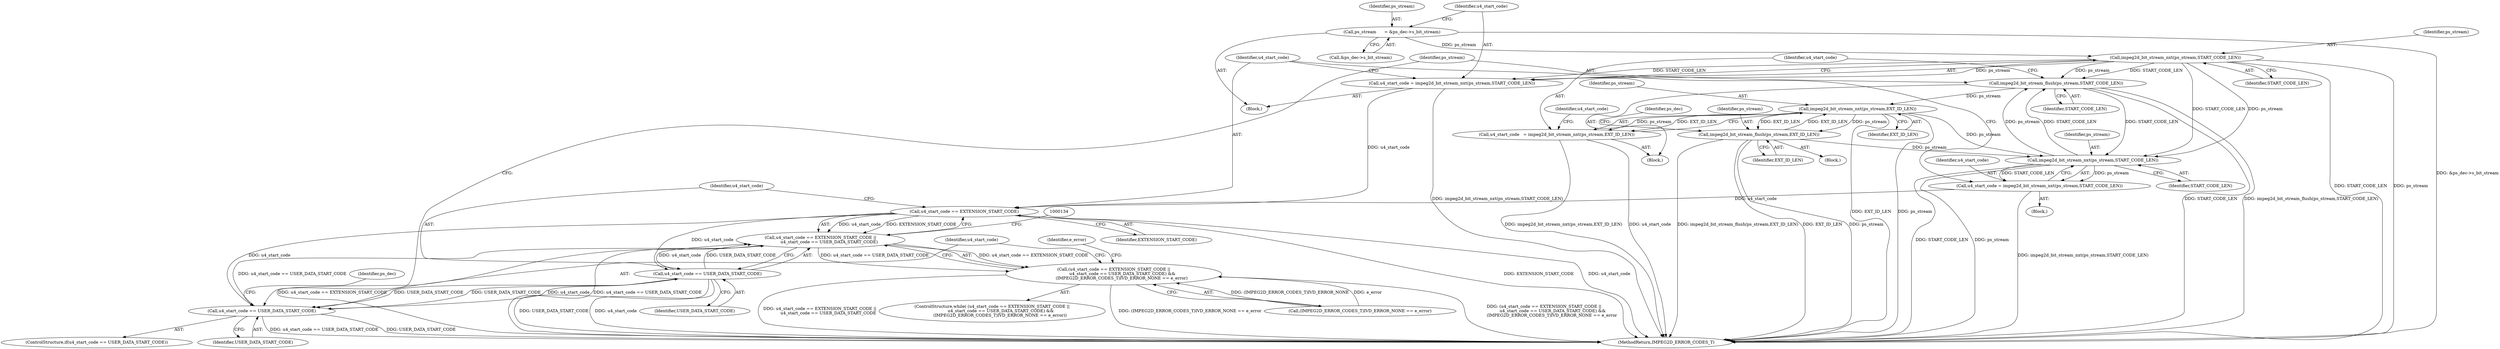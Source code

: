 digraph "0_Android_ffab15eb80630dc799eb410855c93525b75233c3_4@pointer" {
"1000120" [label="(Call,impeg2d_bit_stream_nxt(ps_stream,START_CODE_LEN))"];
"1000112" [label="(Call,ps_stream      = &ps_dec->s_bit_stream)"];
"1000118" [label="(Call,u4_start_code = impeg2d_bit_stream_nxt(ps_stream,START_CODE_LEN))"];
"1000126" [label="(Call,u4_start_code == EXTENSION_START_CODE)"];
"1000125" [label="(Call,u4_start_code == EXTENSION_START_CODE ||\n             u4_start_code == USER_DATA_START_CODE)"];
"1000124" [label="(Call,(u4_start_code == EXTENSION_START_CODE ||\n             u4_start_code == USER_DATA_START_CODE) &&\n            (IMPEG2D_ERROR_CODES_T)IVD_ERROR_NONE == e_error)"];
"1000129" [label="(Call,u4_start_code == USER_DATA_START_CODE)"];
"1000139" [label="(Call,u4_start_code == USER_DATA_START_CODE)"];
"1000147" [label="(Call,impeg2d_bit_stream_flush(ps_stream,START_CODE_LEN))"];
"1000152" [label="(Call,impeg2d_bit_stream_nxt(ps_stream,EXT_ID_LEN))"];
"1000150" [label="(Call,u4_start_code   = impeg2d_bit_stream_nxt(ps_stream,EXT_ID_LEN))"];
"1000168" [label="(Call,impeg2d_bit_stream_flush(ps_stream,EXT_ID_LEN))"];
"1000176" [label="(Call,impeg2d_bit_stream_nxt(ps_stream,START_CODE_LEN))"];
"1000174" [label="(Call,u4_start_code = impeg2d_bit_stream_nxt(ps_stream,START_CODE_LEN))"];
"1000157" [label="(Block,)"];
"1000175" [label="(Identifier,u4_start_code)"];
"1000154" [label="(Identifier,EXT_ID_LEN)"];
"1000180" [label="(Identifier,e_error)"];
"1000141" [label="(Identifier,USER_DATA_START_CODE)"];
"1000119" [label="(Identifier,u4_start_code)"];
"1000138" [label="(ControlStructure,if(u4_start_code == USER_DATA_START_CODE))"];
"1000140" [label="(Identifier,u4_start_code)"];
"1000153" [label="(Identifier,ps_stream)"];
"1000103" [label="(Block,)"];
"1000168" [label="(Call,impeg2d_bit_stream_flush(ps_stream,EXT_ID_LEN))"];
"1000156" [label="(Identifier,u4_start_code)"];
"1000123" [label="(ControlStructure,while( (u4_start_code == EXTENSION_START_CODE ||\n             u4_start_code == USER_DATA_START_CODE) &&\n            (IMPEG2D_ERROR_CODES_T)IVD_ERROR_NONE == e_error))"];
"1000118" [label="(Call,u4_start_code = impeg2d_bit_stream_nxt(ps_stream,START_CODE_LEN))"];
"1000170" [label="(Identifier,EXT_ID_LEN)"];
"1000129" [label="(Call,u4_start_code == USER_DATA_START_CODE)"];
"1000176" [label="(Call,impeg2d_bit_stream_nxt(ps_stream,START_CODE_LEN))"];
"1000177" [label="(Identifier,ps_stream)"];
"1000172" [label="(Identifier,ps_dec)"];
"1000150" [label="(Call,u4_start_code   = impeg2d_bit_stream_nxt(ps_stream,EXT_ID_LEN))"];
"1000113" [label="(Identifier,ps_stream)"];
"1000151" [label="(Identifier,u4_start_code)"];
"1000147" [label="(Call,impeg2d_bit_stream_flush(ps_stream,START_CODE_LEN))"];
"1000174" [label="(Call,u4_start_code = impeg2d_bit_stream_nxt(ps_stream,START_CODE_LEN))"];
"1000169" [label="(Identifier,ps_stream)"];
"1000112" [label="(Call,ps_stream      = &ps_dec->s_bit_stream)"];
"1000131" [label="(Identifier,USER_DATA_START_CODE)"];
"1000149" [label="(Identifier,START_CODE_LEN)"];
"1000122" [label="(Identifier,START_CODE_LEN)"];
"1000128" [label="(Identifier,EXTENSION_START_CODE)"];
"1000152" [label="(Call,impeg2d_bit_stream_nxt(ps_stream,EXT_ID_LEN))"];
"1000126" [label="(Call,u4_start_code == EXTENSION_START_CODE)"];
"1000178" [label="(Identifier,START_CODE_LEN)"];
"1000125" [label="(Call,u4_start_code == EXTENSION_START_CODE ||\n             u4_start_code == USER_DATA_START_CODE)"];
"1000132" [label="(Call,(IMPEG2D_ERROR_CODES_T)IVD_ERROR_NONE == e_error)"];
"1000139" [label="(Call,u4_start_code == USER_DATA_START_CODE)"];
"1000120" [label="(Call,impeg2d_bit_stream_nxt(ps_stream,START_CODE_LEN))"];
"1000137" [label="(Block,)"];
"1000127" [label="(Identifier,u4_start_code)"];
"1000148" [label="(Identifier,ps_stream)"];
"1000114" [label="(Call,&ps_dec->s_bit_stream)"];
"1000146" [label="(Block,)"];
"1000130" [label="(Identifier,u4_start_code)"];
"1000181" [label="(MethodReturn,IMPEG2D_ERROR_CODES_T)"];
"1000121" [label="(Identifier,ps_stream)"];
"1000124" [label="(Call,(u4_start_code == EXTENSION_START_CODE ||\n             u4_start_code == USER_DATA_START_CODE) &&\n            (IMPEG2D_ERROR_CODES_T)IVD_ERROR_NONE == e_error)"];
"1000144" [label="(Identifier,ps_dec)"];
"1000120" -> "1000118"  [label="AST: "];
"1000120" -> "1000122"  [label="CFG: "];
"1000121" -> "1000120"  [label="AST: "];
"1000122" -> "1000120"  [label="AST: "];
"1000118" -> "1000120"  [label="CFG: "];
"1000120" -> "1000181"  [label="DDG: ps_stream"];
"1000120" -> "1000181"  [label="DDG: START_CODE_LEN"];
"1000120" -> "1000118"  [label="DDG: ps_stream"];
"1000120" -> "1000118"  [label="DDG: START_CODE_LEN"];
"1000112" -> "1000120"  [label="DDG: ps_stream"];
"1000120" -> "1000147"  [label="DDG: ps_stream"];
"1000120" -> "1000147"  [label="DDG: START_CODE_LEN"];
"1000120" -> "1000176"  [label="DDG: ps_stream"];
"1000120" -> "1000176"  [label="DDG: START_CODE_LEN"];
"1000112" -> "1000103"  [label="AST: "];
"1000112" -> "1000114"  [label="CFG: "];
"1000113" -> "1000112"  [label="AST: "];
"1000114" -> "1000112"  [label="AST: "];
"1000119" -> "1000112"  [label="CFG: "];
"1000112" -> "1000181"  [label="DDG: &ps_dec->s_bit_stream"];
"1000118" -> "1000103"  [label="AST: "];
"1000119" -> "1000118"  [label="AST: "];
"1000127" -> "1000118"  [label="CFG: "];
"1000118" -> "1000181"  [label="DDG: impeg2d_bit_stream_nxt(ps_stream,START_CODE_LEN)"];
"1000118" -> "1000126"  [label="DDG: u4_start_code"];
"1000126" -> "1000125"  [label="AST: "];
"1000126" -> "1000128"  [label="CFG: "];
"1000127" -> "1000126"  [label="AST: "];
"1000128" -> "1000126"  [label="AST: "];
"1000130" -> "1000126"  [label="CFG: "];
"1000125" -> "1000126"  [label="CFG: "];
"1000126" -> "1000181"  [label="DDG: EXTENSION_START_CODE"];
"1000126" -> "1000181"  [label="DDG: u4_start_code"];
"1000126" -> "1000125"  [label="DDG: u4_start_code"];
"1000126" -> "1000125"  [label="DDG: EXTENSION_START_CODE"];
"1000174" -> "1000126"  [label="DDG: u4_start_code"];
"1000126" -> "1000129"  [label="DDG: u4_start_code"];
"1000126" -> "1000139"  [label="DDG: u4_start_code"];
"1000125" -> "1000124"  [label="AST: "];
"1000125" -> "1000129"  [label="CFG: "];
"1000129" -> "1000125"  [label="AST: "];
"1000134" -> "1000125"  [label="CFG: "];
"1000124" -> "1000125"  [label="CFG: "];
"1000125" -> "1000181"  [label="DDG: u4_start_code == EXTENSION_START_CODE"];
"1000125" -> "1000181"  [label="DDG: u4_start_code == USER_DATA_START_CODE"];
"1000125" -> "1000124"  [label="DDG: u4_start_code == EXTENSION_START_CODE"];
"1000125" -> "1000124"  [label="DDG: u4_start_code == USER_DATA_START_CODE"];
"1000139" -> "1000125"  [label="DDG: u4_start_code == USER_DATA_START_CODE"];
"1000129" -> "1000125"  [label="DDG: u4_start_code"];
"1000129" -> "1000125"  [label="DDG: USER_DATA_START_CODE"];
"1000124" -> "1000123"  [label="AST: "];
"1000124" -> "1000132"  [label="CFG: "];
"1000132" -> "1000124"  [label="AST: "];
"1000140" -> "1000124"  [label="CFG: "];
"1000180" -> "1000124"  [label="CFG: "];
"1000124" -> "1000181"  [label="DDG: u4_start_code == EXTENSION_START_CODE ||\n             u4_start_code == USER_DATA_START_CODE"];
"1000124" -> "1000181"  [label="DDG: (IMPEG2D_ERROR_CODES_T)IVD_ERROR_NONE == e_error"];
"1000124" -> "1000181"  [label="DDG: (u4_start_code == EXTENSION_START_CODE ||\n             u4_start_code == USER_DATA_START_CODE) &&\n            (IMPEG2D_ERROR_CODES_T)IVD_ERROR_NONE == e_error"];
"1000132" -> "1000124"  [label="DDG: (IMPEG2D_ERROR_CODES_T)IVD_ERROR_NONE"];
"1000132" -> "1000124"  [label="DDG: e_error"];
"1000129" -> "1000131"  [label="CFG: "];
"1000130" -> "1000129"  [label="AST: "];
"1000131" -> "1000129"  [label="AST: "];
"1000129" -> "1000181"  [label="DDG: u4_start_code"];
"1000129" -> "1000181"  [label="DDG: USER_DATA_START_CODE"];
"1000139" -> "1000129"  [label="DDG: USER_DATA_START_CODE"];
"1000129" -> "1000139"  [label="DDG: u4_start_code"];
"1000129" -> "1000139"  [label="DDG: USER_DATA_START_CODE"];
"1000139" -> "1000138"  [label="AST: "];
"1000139" -> "1000141"  [label="CFG: "];
"1000140" -> "1000139"  [label="AST: "];
"1000141" -> "1000139"  [label="AST: "];
"1000144" -> "1000139"  [label="CFG: "];
"1000148" -> "1000139"  [label="CFG: "];
"1000139" -> "1000181"  [label="DDG: USER_DATA_START_CODE"];
"1000139" -> "1000181"  [label="DDG: u4_start_code == USER_DATA_START_CODE"];
"1000147" -> "1000146"  [label="AST: "];
"1000147" -> "1000149"  [label="CFG: "];
"1000148" -> "1000147"  [label="AST: "];
"1000149" -> "1000147"  [label="AST: "];
"1000151" -> "1000147"  [label="CFG: "];
"1000147" -> "1000181"  [label="DDG: START_CODE_LEN"];
"1000147" -> "1000181"  [label="DDG: impeg2d_bit_stream_flush(ps_stream,START_CODE_LEN)"];
"1000176" -> "1000147"  [label="DDG: ps_stream"];
"1000176" -> "1000147"  [label="DDG: START_CODE_LEN"];
"1000147" -> "1000152"  [label="DDG: ps_stream"];
"1000147" -> "1000176"  [label="DDG: START_CODE_LEN"];
"1000152" -> "1000150"  [label="AST: "];
"1000152" -> "1000154"  [label="CFG: "];
"1000153" -> "1000152"  [label="AST: "];
"1000154" -> "1000152"  [label="AST: "];
"1000150" -> "1000152"  [label="CFG: "];
"1000152" -> "1000181"  [label="DDG: EXT_ID_LEN"];
"1000152" -> "1000181"  [label="DDG: ps_stream"];
"1000152" -> "1000150"  [label="DDG: ps_stream"];
"1000152" -> "1000150"  [label="DDG: EXT_ID_LEN"];
"1000168" -> "1000152"  [label="DDG: EXT_ID_LEN"];
"1000152" -> "1000168"  [label="DDG: ps_stream"];
"1000152" -> "1000168"  [label="DDG: EXT_ID_LEN"];
"1000152" -> "1000176"  [label="DDG: ps_stream"];
"1000150" -> "1000146"  [label="AST: "];
"1000151" -> "1000150"  [label="AST: "];
"1000156" -> "1000150"  [label="CFG: "];
"1000150" -> "1000181"  [label="DDG: impeg2d_bit_stream_nxt(ps_stream,EXT_ID_LEN)"];
"1000150" -> "1000181"  [label="DDG: u4_start_code"];
"1000168" -> "1000157"  [label="AST: "];
"1000168" -> "1000170"  [label="CFG: "];
"1000169" -> "1000168"  [label="AST: "];
"1000170" -> "1000168"  [label="AST: "];
"1000172" -> "1000168"  [label="CFG: "];
"1000168" -> "1000181"  [label="DDG: ps_stream"];
"1000168" -> "1000181"  [label="DDG: impeg2d_bit_stream_flush(ps_stream,EXT_ID_LEN)"];
"1000168" -> "1000181"  [label="DDG: EXT_ID_LEN"];
"1000168" -> "1000176"  [label="DDG: ps_stream"];
"1000176" -> "1000174"  [label="AST: "];
"1000176" -> "1000178"  [label="CFG: "];
"1000177" -> "1000176"  [label="AST: "];
"1000178" -> "1000176"  [label="AST: "];
"1000174" -> "1000176"  [label="CFG: "];
"1000176" -> "1000181"  [label="DDG: START_CODE_LEN"];
"1000176" -> "1000181"  [label="DDG: ps_stream"];
"1000176" -> "1000174"  [label="DDG: ps_stream"];
"1000176" -> "1000174"  [label="DDG: START_CODE_LEN"];
"1000174" -> "1000137"  [label="AST: "];
"1000175" -> "1000174"  [label="AST: "];
"1000127" -> "1000174"  [label="CFG: "];
"1000174" -> "1000181"  [label="DDG: impeg2d_bit_stream_nxt(ps_stream,START_CODE_LEN)"];
}
